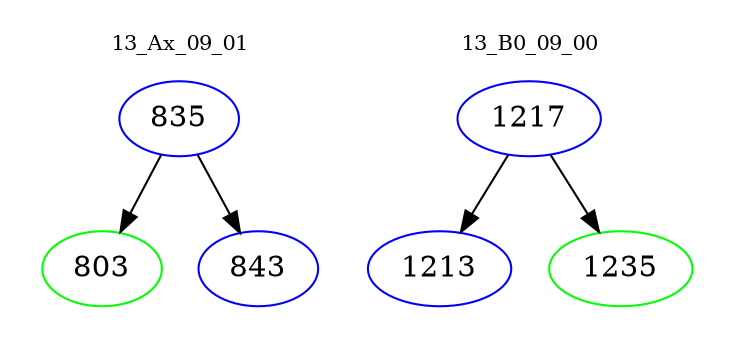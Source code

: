 digraph{
subgraph cluster_0 {
color = white
label = "13_Ax_09_01";
fontsize=10;
T0_835 [label="835", color="blue"]
T0_835 -> T0_803 [color="black"]
T0_803 [label="803", color="green"]
T0_835 -> T0_843 [color="black"]
T0_843 [label="843", color="blue"]
}
subgraph cluster_1 {
color = white
label = "13_B0_09_00";
fontsize=10;
T1_1217 [label="1217", color="blue"]
T1_1217 -> T1_1213 [color="black"]
T1_1213 [label="1213", color="blue"]
T1_1217 -> T1_1235 [color="black"]
T1_1235 [label="1235", color="green"]
}
}
